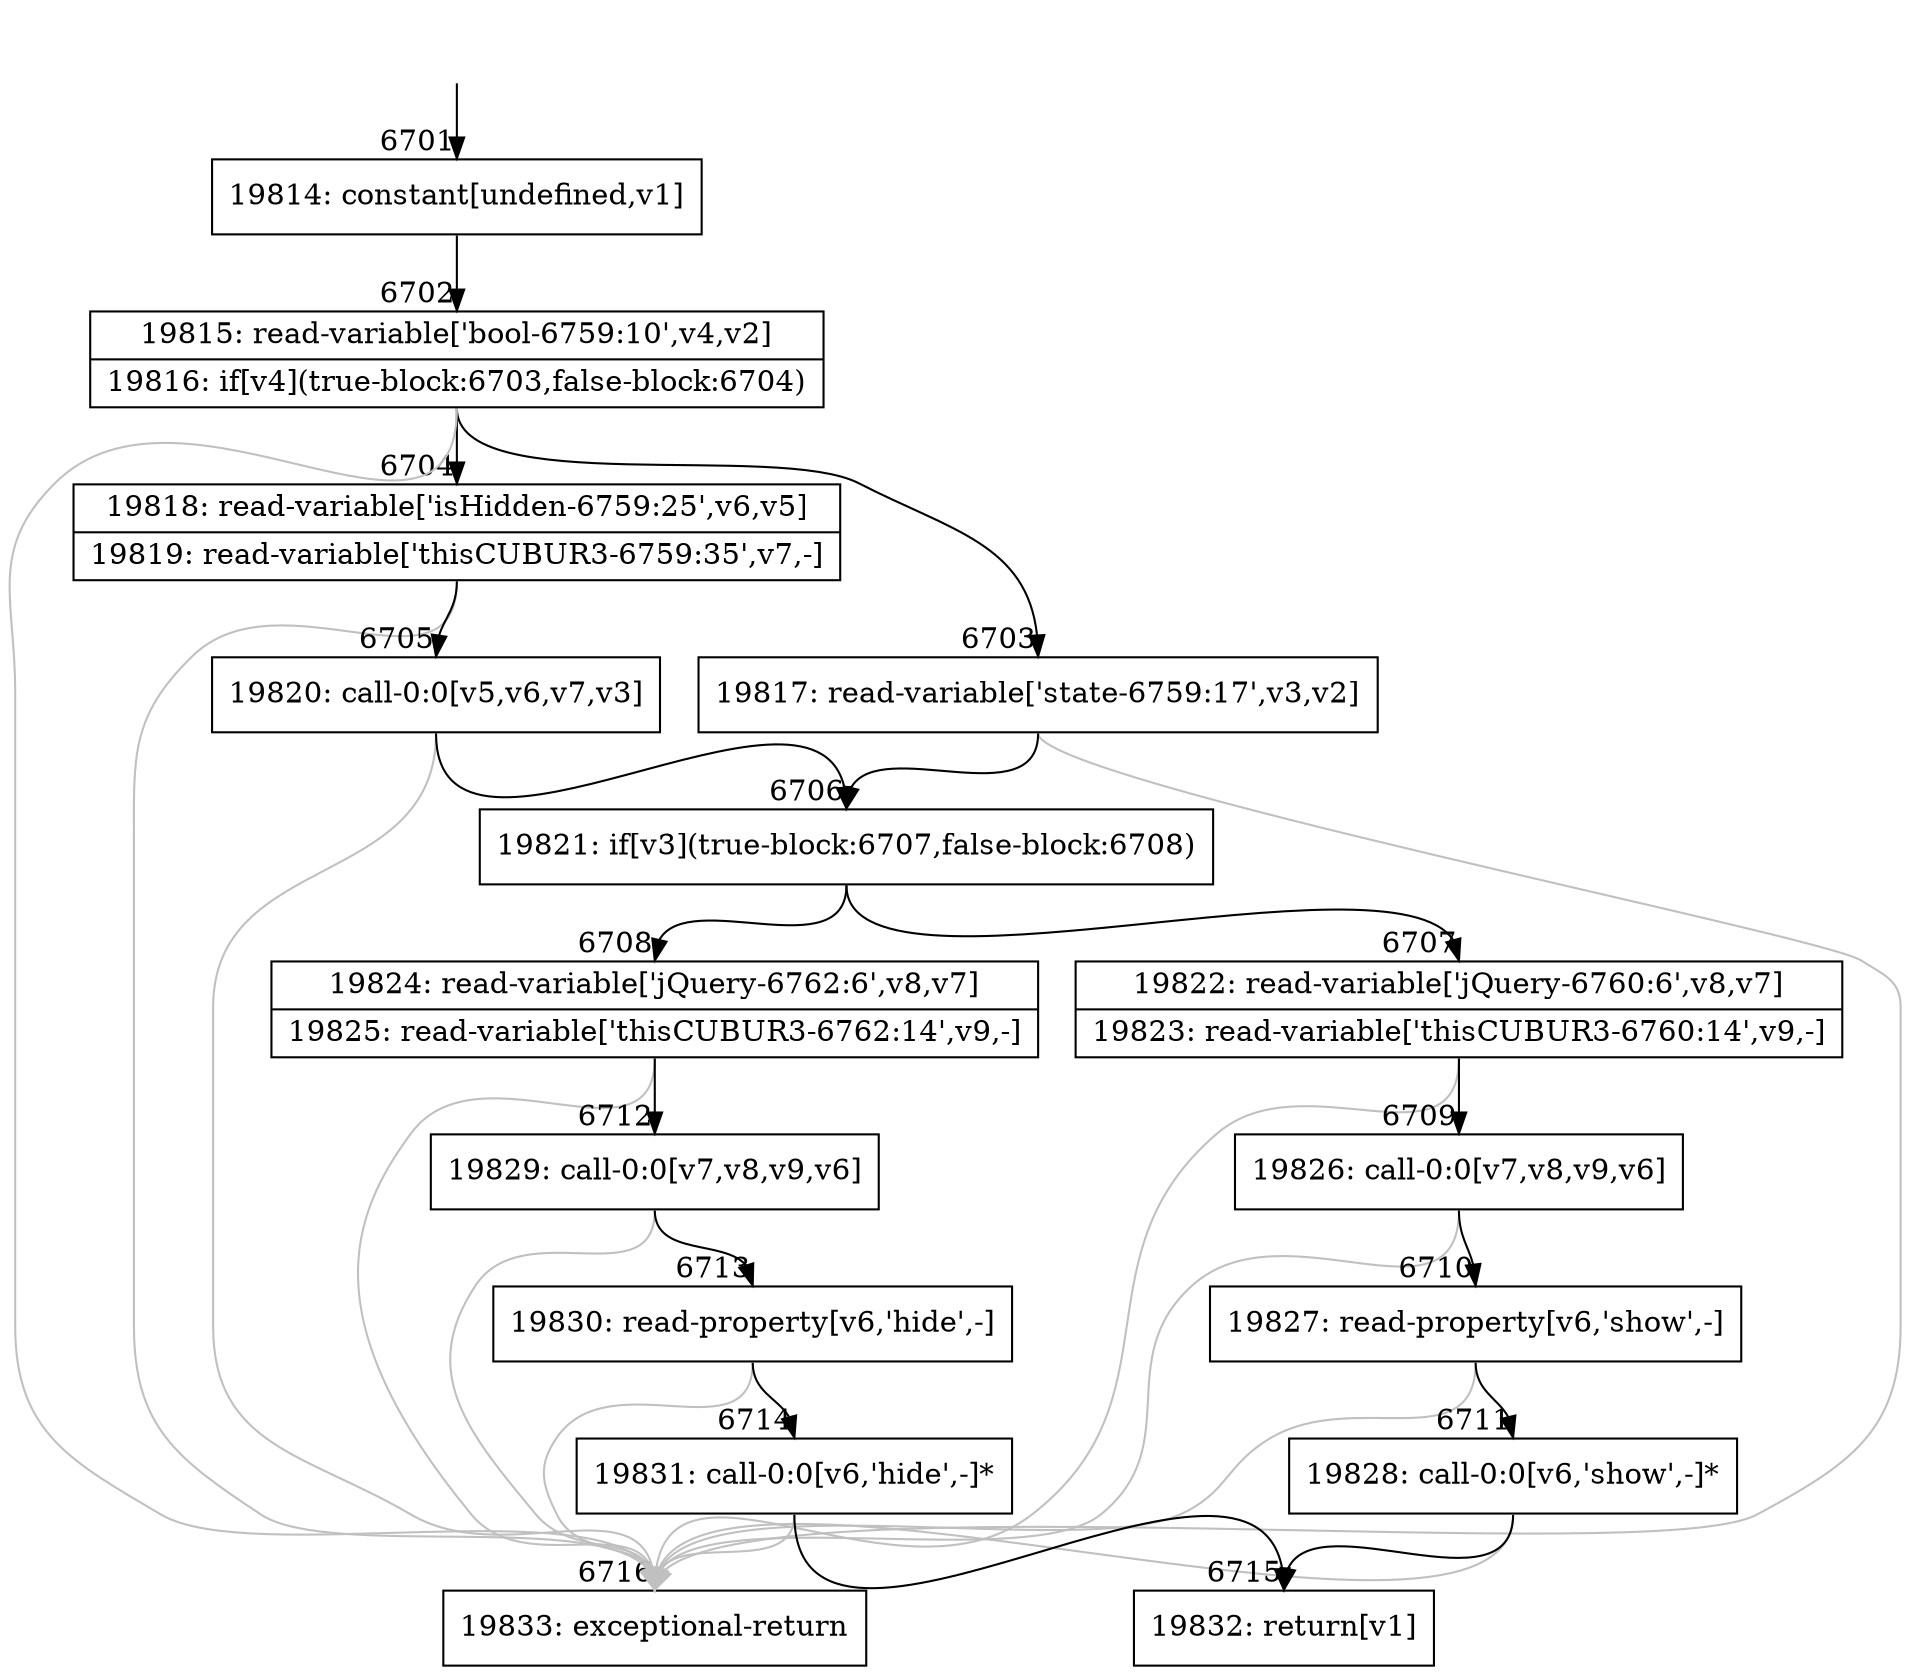 digraph {
rankdir="TD"
BB_entry425[shape=none,label=""];
BB_entry425 -> BB6701 [tailport=s, headport=n, headlabel="    6701"]
BB6701 [shape=record label="{19814: constant[undefined,v1]}" ] 
BB6701 -> BB6702 [tailport=s, headport=n, headlabel="      6702"]
BB6702 [shape=record label="{19815: read-variable['bool-6759:10',v4,v2]|19816: if[v4](true-block:6703,false-block:6704)}" ] 
BB6702 -> BB6703 [tailport=s, headport=n, headlabel="      6703"]
BB6702 -> BB6704 [tailport=s, headport=n, headlabel="      6704"]
BB6702 -> BB6716 [tailport=s, headport=n, color=gray, headlabel="      6716"]
BB6703 [shape=record label="{19817: read-variable['state-6759:17',v3,v2]}" ] 
BB6703 -> BB6706 [tailport=s, headport=n, headlabel="      6706"]
BB6703 -> BB6716 [tailport=s, headport=n, color=gray]
BB6704 [shape=record label="{19818: read-variable['isHidden-6759:25',v6,v5]|19819: read-variable['thisCUBUR3-6759:35',v7,-]}" ] 
BB6704 -> BB6705 [tailport=s, headport=n, headlabel="      6705"]
BB6704 -> BB6716 [tailport=s, headport=n, color=gray]
BB6705 [shape=record label="{19820: call-0:0[v5,v6,v7,v3]}" ] 
BB6705 -> BB6706 [tailport=s, headport=n]
BB6705 -> BB6716 [tailport=s, headport=n, color=gray]
BB6706 [shape=record label="{19821: if[v3](true-block:6707,false-block:6708)}" ] 
BB6706 -> BB6707 [tailport=s, headport=n, headlabel="      6707"]
BB6706 -> BB6708 [tailport=s, headport=n, headlabel="      6708"]
BB6707 [shape=record label="{19822: read-variable['jQuery-6760:6',v8,v7]|19823: read-variable['thisCUBUR3-6760:14',v9,-]}" ] 
BB6707 -> BB6709 [tailport=s, headport=n, headlabel="      6709"]
BB6707 -> BB6716 [tailport=s, headport=n, color=gray]
BB6708 [shape=record label="{19824: read-variable['jQuery-6762:6',v8,v7]|19825: read-variable['thisCUBUR3-6762:14',v9,-]}" ] 
BB6708 -> BB6712 [tailport=s, headport=n, headlabel="      6712"]
BB6708 -> BB6716 [tailport=s, headport=n, color=gray]
BB6709 [shape=record label="{19826: call-0:0[v7,v8,v9,v6]}" ] 
BB6709 -> BB6710 [tailport=s, headport=n, headlabel="      6710"]
BB6709 -> BB6716 [tailport=s, headport=n, color=gray]
BB6710 [shape=record label="{19827: read-property[v6,'show',-]}" ] 
BB6710 -> BB6711 [tailport=s, headport=n, headlabel="      6711"]
BB6710 -> BB6716 [tailport=s, headport=n, color=gray]
BB6711 [shape=record label="{19828: call-0:0[v6,'show',-]*}" ] 
BB6711 -> BB6715 [tailport=s, headport=n, headlabel="      6715"]
BB6711 -> BB6716 [tailport=s, headport=n, color=gray]
BB6712 [shape=record label="{19829: call-0:0[v7,v8,v9,v6]}" ] 
BB6712 -> BB6713 [tailport=s, headport=n, headlabel="      6713"]
BB6712 -> BB6716 [tailport=s, headport=n, color=gray]
BB6713 [shape=record label="{19830: read-property[v6,'hide',-]}" ] 
BB6713 -> BB6714 [tailport=s, headport=n, headlabel="      6714"]
BB6713 -> BB6716 [tailport=s, headport=n, color=gray]
BB6714 [shape=record label="{19831: call-0:0[v6,'hide',-]*}" ] 
BB6714 -> BB6715 [tailport=s, headport=n]
BB6714 -> BB6716 [tailport=s, headport=n, color=gray]
BB6715 [shape=record label="{19832: return[v1]}" ] 
BB6716 [shape=record label="{19833: exceptional-return}" ] 
}
